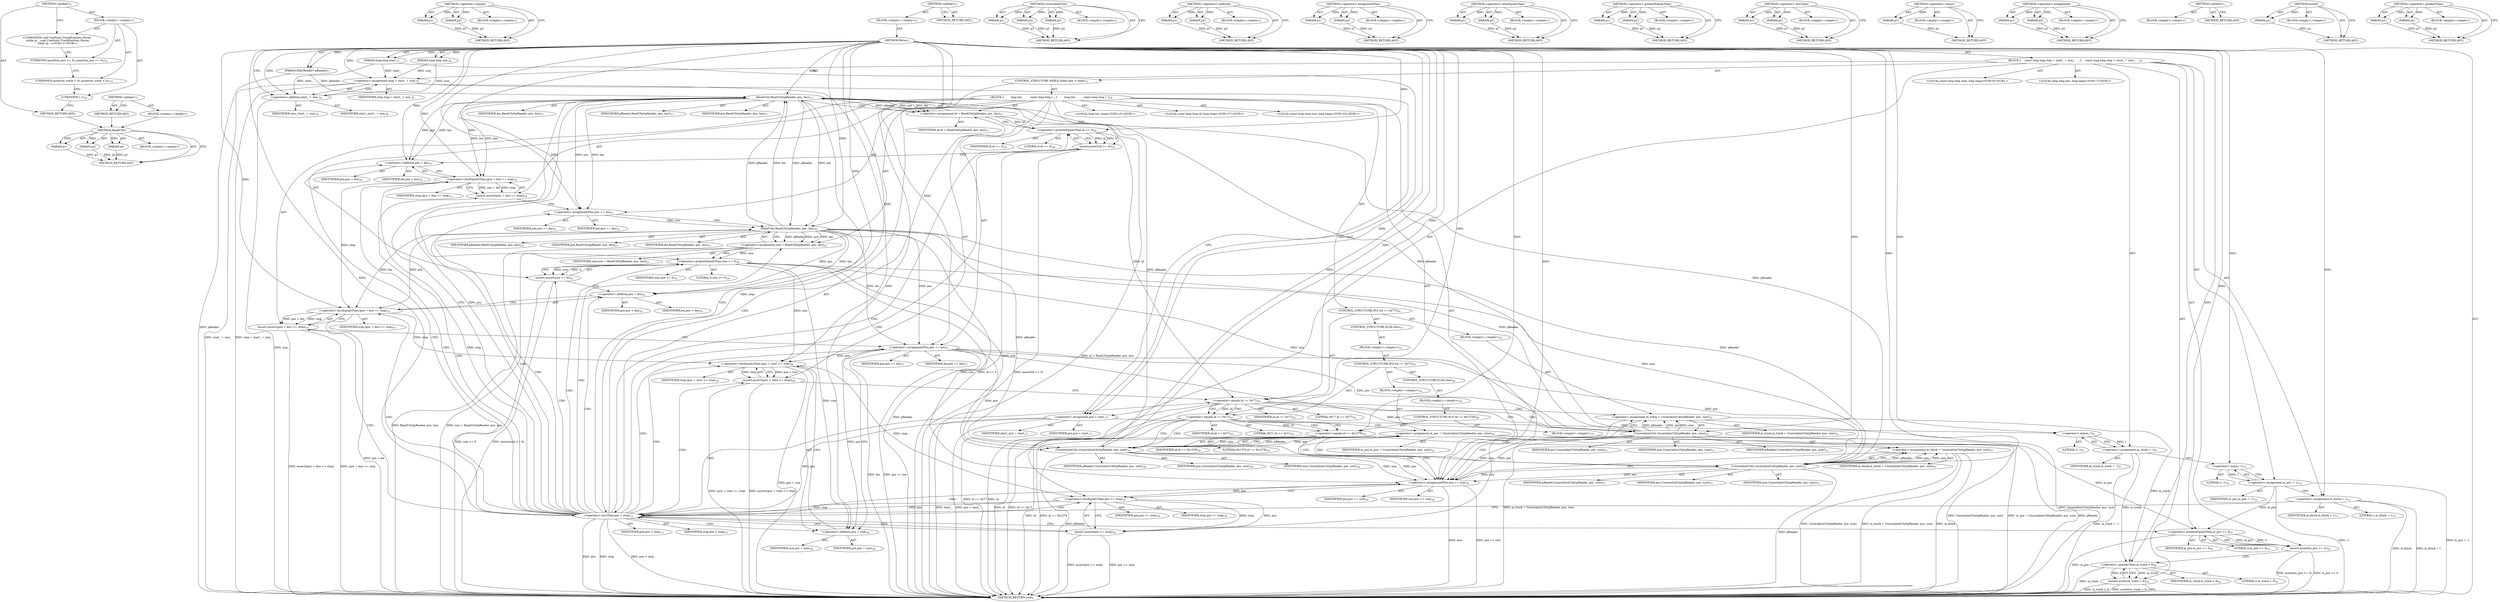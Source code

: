 digraph "&lt;global&gt;" {
vulnerable_180 [label=<(METHOD,ReadUInt)>];
vulnerable_181 [label=<(PARAM,p1)>];
vulnerable_182 [label=<(PARAM,p2)>];
vulnerable_183 [label=<(PARAM,p3)>];
vulnerable_184 [label=<(BLOCK,&lt;empty&gt;,&lt;empty&gt;)>];
vulnerable_185 [label=<(METHOD_RETURN,ANY)>];
vulnerable_205 [label=<(METHOD,&lt;operator&gt;.equals)>];
vulnerable_206 [label=<(PARAM,p1)>];
vulnerable_207 [label=<(PARAM,p2)>];
vulnerable_208 [label=<(BLOCK,&lt;empty&gt;,&lt;empty&gt;)>];
vulnerable_209 [label=<(METHOD_RETURN,ANY)>];
vulnerable_6 [label=<(METHOD,&lt;global&gt;)<SUB>1</SUB>>];
vulnerable_7 [label=<(BLOCK,&lt;empty&gt;,&lt;empty&gt;)<SUB>1</SUB>>];
vulnerable_8 [label=<(METHOD,Parse)<SUB>1</SUB>>];
vulnerable_9 [label=<(PARAM,IMkvReader* pReader)<SUB>2</SUB>>];
vulnerable_10 [label=<(PARAM,long long start_)<SUB>3</SUB>>];
vulnerable_11 [label=<(PARAM,long long size_)<SUB>4</SUB>>];
vulnerable_12 [label=<(BLOCK,{
    const long long stop = start_ + size_;
  ...,{
    const long long stop = start_ + size_;
  ...)<SUB>5</SUB>>];
vulnerable_13 [label="<(LOCAL,const long long stop: long long)<SUB>6</SUB>>"];
vulnerable_14 [label=<(&lt;operator&gt;.assignment,stop = start_ + size_)<SUB>6</SUB>>];
vulnerable_15 [label=<(IDENTIFIER,stop,stop = start_ + size_)<SUB>6</SUB>>];
vulnerable_16 [label=<(&lt;operator&gt;.addition,start_ + size_)<SUB>6</SUB>>];
vulnerable_17 [label=<(IDENTIFIER,start_,start_ + size_)<SUB>6</SUB>>];
vulnerable_18 [label=<(IDENTIFIER,size_,start_ + size_)<SUB>6</SUB>>];
vulnerable_19 [label="<(LOCAL,long long pos: long long)<SUB>7</SUB>>"];
vulnerable_20 [label=<(&lt;operator&gt;.assignment,pos = start_)<SUB>7</SUB>>];
vulnerable_21 [label=<(IDENTIFIER,pos,pos = start_)<SUB>7</SUB>>];
vulnerable_22 [label=<(IDENTIFIER,start_,pos = start_)<SUB>7</SUB>>];
vulnerable_23 [label=<(&lt;operator&gt;.assignment,m_track = -1)<SUB>9</SUB>>];
vulnerable_24 [label=<(IDENTIFIER,m_track,m_track = -1)<SUB>9</SUB>>];
vulnerable_25 [label=<(&lt;operator&gt;.minus,-1)<SUB>9</SUB>>];
vulnerable_26 [label=<(LITERAL,1,-1)<SUB>9</SUB>>];
vulnerable_27 [label=<(&lt;operator&gt;.assignment,m_pos = -1)<SUB>10</SUB>>];
vulnerable_28 [label=<(IDENTIFIER,m_pos,m_pos = -1)<SUB>10</SUB>>];
vulnerable_29 [label=<(&lt;operator&gt;.minus,-1)<SUB>10</SUB>>];
vulnerable_30 [label=<(LITERAL,1,-1)<SUB>10</SUB>>];
vulnerable_31 [label=<(&lt;operator&gt;.assignment,m_block = 1)<SUB>11</SUB>>];
vulnerable_32 [label=<(IDENTIFIER,m_block,m_block = 1)<SUB>11</SUB>>];
vulnerable_33 [label=<(LITERAL,1,m_block = 1)<SUB>11</SUB>>];
vulnerable_34 [label=<(CONTROL_STRUCTURE,WHILE,while (pos &lt; stop))<SUB>13</SUB>>];
vulnerable_35 [label=<(&lt;operator&gt;.lessThan,pos &lt; stop)<SUB>13</SUB>>];
vulnerable_36 [label=<(IDENTIFIER,pos,pos &lt; stop)<SUB>13</SUB>>];
vulnerable_37 [label=<(IDENTIFIER,stop,pos &lt; stop)<SUB>13</SUB>>];
vulnerable_38 [label=<(BLOCK,{
        long len;
 
        const long long i...,{
        long len;
 
        const long long i...)<SUB>14</SUB>>];
vulnerable_39 [label="<(LOCAL,long len: long)<SUB>15</SUB>>"];
vulnerable_40 [label="<(LOCAL,const long long id: long long)<SUB>17</SUB>>"];
vulnerable_41 [label=<(&lt;operator&gt;.assignment,id = ReadUInt(pReader, pos, len))<SUB>17</SUB>>];
vulnerable_42 [label=<(IDENTIFIER,id,id = ReadUInt(pReader, pos, len))<SUB>17</SUB>>];
vulnerable_43 [label=<(ReadUInt,ReadUInt(pReader, pos, len))<SUB>17</SUB>>];
vulnerable_44 [label=<(IDENTIFIER,pReader,ReadUInt(pReader, pos, len))<SUB>17</SUB>>];
vulnerable_45 [label=<(IDENTIFIER,pos,ReadUInt(pReader, pos, len))<SUB>17</SUB>>];
vulnerable_46 [label=<(IDENTIFIER,len,ReadUInt(pReader, pos, len))<SUB>17</SUB>>];
vulnerable_47 [label=<(assert,assert(id &gt;= 0))<SUB>18</SUB>>];
vulnerable_48 [label=<(&lt;operator&gt;.greaterEqualsThan,id &gt;= 0)<SUB>18</SUB>>];
vulnerable_49 [label=<(IDENTIFIER,id,id &gt;= 0)<SUB>18</SUB>>];
vulnerable_50 [label=<(LITERAL,0,id &gt;= 0)<SUB>18</SUB>>];
vulnerable_51 [label=<(assert,assert((pos + len) &lt;= stop))<SUB>19</SUB>>];
vulnerable_52 [label=<(&lt;operator&gt;.lessEqualsThan,(pos + len) &lt;= stop)<SUB>19</SUB>>];
vulnerable_53 [label=<(&lt;operator&gt;.addition,pos + len)<SUB>19</SUB>>];
vulnerable_54 [label=<(IDENTIFIER,pos,pos + len)<SUB>19</SUB>>];
vulnerable_55 [label=<(IDENTIFIER,len,pos + len)<SUB>19</SUB>>];
vulnerable_56 [label=<(IDENTIFIER,stop,(pos + len) &lt;= stop)<SUB>19</SUB>>];
vulnerable_57 [label=<(&lt;operator&gt;.assignmentPlus,pos += len)<SUB>21</SUB>>];
vulnerable_58 [label=<(IDENTIFIER,pos,pos += len)<SUB>21</SUB>>];
vulnerable_59 [label=<(IDENTIFIER,len,pos += len)<SUB>21</SUB>>];
vulnerable_60 [label="<(LOCAL,const long long size: long long)<SUB>23</SUB>>"];
vulnerable_61 [label=<(&lt;operator&gt;.assignment,size = ReadUInt(pReader, pos, len))<SUB>23</SUB>>];
vulnerable_62 [label=<(IDENTIFIER,size,size = ReadUInt(pReader, pos, len))<SUB>23</SUB>>];
vulnerable_63 [label=<(ReadUInt,ReadUInt(pReader, pos, len))<SUB>23</SUB>>];
vulnerable_64 [label=<(IDENTIFIER,pReader,ReadUInt(pReader, pos, len))<SUB>23</SUB>>];
vulnerable_65 [label=<(IDENTIFIER,pos,ReadUInt(pReader, pos, len))<SUB>23</SUB>>];
vulnerable_66 [label=<(IDENTIFIER,len,ReadUInt(pReader, pos, len))<SUB>23</SUB>>];
vulnerable_67 [label=<(assert,assert(size &gt;= 0))<SUB>24</SUB>>];
vulnerable_68 [label=<(&lt;operator&gt;.greaterEqualsThan,size &gt;= 0)<SUB>24</SUB>>];
vulnerable_69 [label=<(IDENTIFIER,size,size &gt;= 0)<SUB>24</SUB>>];
vulnerable_70 [label=<(LITERAL,0,size &gt;= 0)<SUB>24</SUB>>];
vulnerable_71 [label=<(assert,assert((pos + len) &lt;= stop))<SUB>25</SUB>>];
vulnerable_72 [label=<(&lt;operator&gt;.lessEqualsThan,(pos + len) &lt;= stop)<SUB>25</SUB>>];
vulnerable_73 [label=<(&lt;operator&gt;.addition,pos + len)<SUB>25</SUB>>];
vulnerable_74 [label=<(IDENTIFIER,pos,pos + len)<SUB>25</SUB>>];
vulnerable_75 [label=<(IDENTIFIER,len,pos + len)<SUB>25</SUB>>];
vulnerable_76 [label=<(IDENTIFIER,stop,(pos + len) &lt;= stop)<SUB>25</SUB>>];
vulnerable_77 [label=<(&lt;operator&gt;.assignmentPlus,pos += len)<SUB>27</SUB>>];
vulnerable_78 [label=<(IDENTIFIER,pos,pos += len)<SUB>27</SUB>>];
vulnerable_79 [label=<(IDENTIFIER,len,pos += len)<SUB>27</SUB>>];
vulnerable_80 [label=<(assert,assert((pos + size) &lt;= stop))<SUB>28</SUB>>];
vulnerable_81 [label=<(&lt;operator&gt;.lessEqualsThan,(pos + size) &lt;= stop)<SUB>28</SUB>>];
vulnerable_82 [label=<(&lt;operator&gt;.addition,pos + size)<SUB>28</SUB>>];
vulnerable_83 [label=<(IDENTIFIER,pos,pos + size)<SUB>28</SUB>>];
vulnerable_84 [label=<(IDENTIFIER,size,pos + size)<SUB>28</SUB>>];
vulnerable_85 [label=<(IDENTIFIER,stop,(pos + size) &lt;= stop)<SUB>28</SUB>>];
vulnerable_86 [label=<(CONTROL_STRUCTURE,IF,if (id == 0x77))<SUB>30</SUB>>];
vulnerable_87 [label=<(&lt;operator&gt;.equals,id == 0x77)<SUB>30</SUB>>];
vulnerable_88 [label=<(IDENTIFIER,id,id == 0x77)<SUB>30</SUB>>];
vulnerable_89 [label=<(LITERAL,0x77,id == 0x77)<SUB>30</SUB>>];
vulnerable_90 [label=<(BLOCK,&lt;empty&gt;,&lt;empty&gt;)<SUB>31</SUB>>];
vulnerable_91 [label=<(&lt;operator&gt;.assignment,m_track = UnserializeUInt(pReader, pos, size))<SUB>31</SUB>>];
vulnerable_92 [label=<(IDENTIFIER,m_track,m_track = UnserializeUInt(pReader, pos, size))<SUB>31</SUB>>];
vulnerable_93 [label=<(UnserializeUInt,UnserializeUInt(pReader, pos, size))<SUB>31</SUB>>];
vulnerable_94 [label=<(IDENTIFIER,pReader,UnserializeUInt(pReader, pos, size))<SUB>31</SUB>>];
vulnerable_95 [label=<(IDENTIFIER,pos,UnserializeUInt(pReader, pos, size))<SUB>31</SUB>>];
vulnerable_96 [label=<(IDENTIFIER,size,UnserializeUInt(pReader, pos, size))<SUB>31</SUB>>];
vulnerable_97 [label=<(CONTROL_STRUCTURE,ELSE,else)<SUB>33</SUB>>];
vulnerable_98 [label=<(BLOCK,&lt;empty&gt;,&lt;empty&gt;)<SUB>33</SUB>>];
vulnerable_99 [label=<(CONTROL_STRUCTURE,IF,if (id == 0x71))<SUB>33</SUB>>];
vulnerable_100 [label=<(&lt;operator&gt;.equals,id == 0x71)<SUB>33</SUB>>];
vulnerable_101 [label=<(IDENTIFIER,id,id == 0x71)<SUB>33</SUB>>];
vulnerable_102 [label=<(LITERAL,0x71,id == 0x71)<SUB>33</SUB>>];
vulnerable_103 [label=<(BLOCK,&lt;empty&gt;,&lt;empty&gt;)<SUB>34</SUB>>];
vulnerable_104 [label=<(&lt;operator&gt;.assignment,m_pos = UnserializeUInt(pReader, pos, size))<SUB>34</SUB>>];
vulnerable_105 [label=<(IDENTIFIER,m_pos,m_pos = UnserializeUInt(pReader, pos, size))<SUB>34</SUB>>];
vulnerable_106 [label=<(UnserializeUInt,UnserializeUInt(pReader, pos, size))<SUB>34</SUB>>];
vulnerable_107 [label=<(IDENTIFIER,pReader,UnserializeUInt(pReader, pos, size))<SUB>34</SUB>>];
vulnerable_108 [label=<(IDENTIFIER,pos,UnserializeUInt(pReader, pos, size))<SUB>34</SUB>>];
vulnerable_109 [label=<(IDENTIFIER,size,UnserializeUInt(pReader, pos, size))<SUB>34</SUB>>];
vulnerable_110 [label=<(CONTROL_STRUCTURE,ELSE,else)<SUB>36</SUB>>];
vulnerable_111 [label=<(BLOCK,&lt;empty&gt;,&lt;empty&gt;)<SUB>36</SUB>>];
vulnerable_112 [label=<(CONTROL_STRUCTURE,IF,if (id == 0x1378))<SUB>36</SUB>>];
vulnerable_113 [label=<(&lt;operator&gt;.equals,id == 0x1378)<SUB>36</SUB>>];
vulnerable_114 [label=<(IDENTIFIER,id,id == 0x1378)<SUB>36</SUB>>];
vulnerable_115 [label=<(LITERAL,0x1378,id == 0x1378)<SUB>36</SUB>>];
vulnerable_116 [label=<(BLOCK,&lt;empty&gt;,&lt;empty&gt;)<SUB>37</SUB>>];
vulnerable_117 [label=<(&lt;operator&gt;.assignment,m_block = UnserializeUInt(pReader, pos, size))<SUB>37</SUB>>];
vulnerable_118 [label=<(IDENTIFIER,m_block,m_block = UnserializeUInt(pReader, pos, size))<SUB>37</SUB>>];
vulnerable_119 [label=<(UnserializeUInt,UnserializeUInt(pReader, pos, size))<SUB>37</SUB>>];
vulnerable_120 [label=<(IDENTIFIER,pReader,UnserializeUInt(pReader, pos, size))<SUB>37</SUB>>];
vulnerable_121 [label=<(IDENTIFIER,pos,UnserializeUInt(pReader, pos, size))<SUB>37</SUB>>];
vulnerable_122 [label=<(IDENTIFIER,size,UnserializeUInt(pReader, pos, size))<SUB>37</SUB>>];
vulnerable_123 [label=<(&lt;operator&gt;.assignmentPlus,pos += size)<SUB>38</SUB>>];
vulnerable_124 [label=<(IDENTIFIER,pos,pos += size)<SUB>38</SUB>>];
vulnerable_125 [label=<(IDENTIFIER,size,pos += size)<SUB>38</SUB>>];
vulnerable_126 [label=<(assert,assert(pos &lt;= stop))<SUB>39</SUB>>];
vulnerable_127 [label=<(&lt;operator&gt;.lessEqualsThan,pos &lt;= stop)<SUB>39</SUB>>];
vulnerable_128 [label=<(IDENTIFIER,pos,pos &lt;= stop)<SUB>39</SUB>>];
vulnerable_129 [label=<(IDENTIFIER,stop,pos &lt;= stop)<SUB>39</SUB>>];
vulnerable_130 [label=<(assert,assert(m_pos &gt;= 0))<SUB>41</SUB>>];
vulnerable_131 [label=<(&lt;operator&gt;.greaterEqualsThan,m_pos &gt;= 0)<SUB>41</SUB>>];
vulnerable_132 [label=<(IDENTIFIER,m_pos,m_pos &gt;= 0)<SUB>41</SUB>>];
vulnerable_133 [label=<(LITERAL,0,m_pos &gt;= 0)<SUB>41</SUB>>];
vulnerable_134 [label=<(assert,assert(m_track &gt; 0))<SUB>42</SUB>>];
vulnerable_135 [label=<(&lt;operator&gt;.greaterThan,m_track &gt; 0)<SUB>42</SUB>>];
vulnerable_136 [label=<(IDENTIFIER,m_track,m_track &gt; 0)<SUB>42</SUB>>];
vulnerable_137 [label=<(LITERAL,0,m_track &gt; 0)<SUB>42</SUB>>];
vulnerable_138 [label=<(METHOD_RETURN,void)<SUB>1</SUB>>];
vulnerable_140 [label=<(METHOD_RETURN,ANY)<SUB>1</SUB>>];
vulnerable_210 [label=<(METHOD,UnserializeUInt)>];
vulnerable_211 [label=<(PARAM,p1)>];
vulnerable_212 [label=<(PARAM,p2)>];
vulnerable_213 [label=<(PARAM,p3)>];
vulnerable_214 [label=<(BLOCK,&lt;empty&gt;,&lt;empty&gt;)>];
vulnerable_215 [label=<(METHOD_RETURN,ANY)>];
vulnerable_166 [label=<(METHOD,&lt;operator&gt;.addition)>];
vulnerable_167 [label=<(PARAM,p1)>];
vulnerable_168 [label=<(PARAM,p2)>];
vulnerable_169 [label=<(BLOCK,&lt;empty&gt;,&lt;empty&gt;)>];
vulnerable_170 [label=<(METHOD_RETURN,ANY)>];
vulnerable_200 [label=<(METHOD,&lt;operator&gt;.assignmentPlus)>];
vulnerable_201 [label=<(PARAM,p1)>];
vulnerable_202 [label=<(PARAM,p2)>];
vulnerable_203 [label=<(BLOCK,&lt;empty&gt;,&lt;empty&gt;)>];
vulnerable_204 [label=<(METHOD_RETURN,ANY)>];
vulnerable_195 [label=<(METHOD,&lt;operator&gt;.lessEqualsThan)>];
vulnerable_196 [label=<(PARAM,p1)>];
vulnerable_197 [label=<(PARAM,p2)>];
vulnerable_198 [label=<(BLOCK,&lt;empty&gt;,&lt;empty&gt;)>];
vulnerable_199 [label=<(METHOD_RETURN,ANY)>];
vulnerable_190 [label=<(METHOD,&lt;operator&gt;.greaterEqualsThan)>];
vulnerable_191 [label=<(PARAM,p1)>];
vulnerable_192 [label=<(PARAM,p2)>];
vulnerable_193 [label=<(BLOCK,&lt;empty&gt;,&lt;empty&gt;)>];
vulnerable_194 [label=<(METHOD_RETURN,ANY)>];
vulnerable_175 [label=<(METHOD,&lt;operator&gt;.lessThan)>];
vulnerable_176 [label=<(PARAM,p1)>];
vulnerable_177 [label=<(PARAM,p2)>];
vulnerable_178 [label=<(BLOCK,&lt;empty&gt;,&lt;empty&gt;)>];
vulnerable_179 [label=<(METHOD_RETURN,ANY)>];
vulnerable_171 [label=<(METHOD,&lt;operator&gt;.minus)>];
vulnerable_172 [label=<(PARAM,p1)>];
vulnerable_173 [label=<(BLOCK,&lt;empty&gt;,&lt;empty&gt;)>];
vulnerable_174 [label=<(METHOD_RETURN,ANY)>];
vulnerable_161 [label=<(METHOD,&lt;operator&gt;.assignment)>];
vulnerable_162 [label=<(PARAM,p1)>];
vulnerable_163 [label=<(PARAM,p2)>];
vulnerable_164 [label=<(BLOCK,&lt;empty&gt;,&lt;empty&gt;)>];
vulnerable_165 [label=<(METHOD_RETURN,ANY)>];
vulnerable_155 [label=<(METHOD,&lt;global&gt;)<SUB>1</SUB>>];
vulnerable_156 [label=<(BLOCK,&lt;empty&gt;,&lt;empty&gt;)>];
vulnerable_157 [label=<(METHOD_RETURN,ANY)>];
vulnerable_186 [label=<(METHOD,assert)>];
vulnerable_187 [label=<(PARAM,p1)>];
vulnerable_188 [label=<(BLOCK,&lt;empty&gt;,&lt;empty&gt;)>];
vulnerable_189 [label=<(METHOD_RETURN,ANY)>];
vulnerable_216 [label=<(METHOD,&lt;operator&gt;.greaterThan)>];
vulnerable_217 [label=<(PARAM,p1)>];
vulnerable_218 [label=<(PARAM,p2)>];
vulnerable_219 [label=<(BLOCK,&lt;empty&gt;,&lt;empty&gt;)>];
vulnerable_220 [label=<(METHOD_RETURN,ANY)>];
fixed_6 [label=<(METHOD,&lt;global&gt;)<SUB>1</SUB>>];
fixed_7 [label=<(BLOCK,&lt;empty&gt;,&lt;empty&gt;)<SUB>1</SUB>>];
fixed_8 [label="<(UNKNOWN,void CuePoint::TrackPosition::Parse(
  while (p...,void CuePoint::TrackPosition::Parse(
  while (p...)<SUB>1</SUB>>"];
fixed_9 [label=<(UNKNOWN,assert(m_pos &gt;= 0);,assert(m_pos &gt;= 0);)<SUB>31</SUB>>];
fixed_10 [label=<(UNKNOWN,assert(m_track &gt; 0);,assert(m_track &gt; 0);)<SUB>32</SUB>>];
fixed_11 [label=<(UNKNOWN,},})<SUB>34</SUB>>];
fixed_12 [label=<(METHOD_RETURN,ANY)<SUB>1</SUB>>];
fixed_17 [label=<(METHOD,&lt;global&gt;)<SUB>1</SUB>>];
fixed_18 [label=<(BLOCK,&lt;empty&gt;,&lt;empty&gt;)>];
fixed_19 [label=<(METHOD_RETURN,ANY)>];
vulnerable_180 -> vulnerable_181  [key=0, label="AST: "];
vulnerable_180 -> vulnerable_181  [key=1, label="DDG: "];
vulnerable_180 -> vulnerable_184  [key=0, label="AST: "];
vulnerable_180 -> vulnerable_182  [key=0, label="AST: "];
vulnerable_180 -> vulnerable_182  [key=1, label="DDG: "];
vulnerable_180 -> vulnerable_185  [key=0, label="AST: "];
vulnerable_180 -> vulnerable_185  [key=1, label="CFG: "];
vulnerable_180 -> vulnerable_183  [key=0, label="AST: "];
vulnerable_180 -> vulnerable_183  [key=1, label="DDG: "];
vulnerable_181 -> vulnerable_185  [key=0, label="DDG: p1"];
vulnerable_182 -> vulnerable_185  [key=0, label="DDG: p2"];
vulnerable_183 -> vulnerable_185  [key=0, label="DDG: p3"];
vulnerable_205 -> vulnerable_206  [key=0, label="AST: "];
vulnerable_205 -> vulnerable_206  [key=1, label="DDG: "];
vulnerable_205 -> vulnerable_208  [key=0, label="AST: "];
vulnerable_205 -> vulnerable_207  [key=0, label="AST: "];
vulnerable_205 -> vulnerable_207  [key=1, label="DDG: "];
vulnerable_205 -> vulnerable_209  [key=0, label="AST: "];
vulnerable_205 -> vulnerable_209  [key=1, label="CFG: "];
vulnerable_206 -> vulnerable_209  [key=0, label="DDG: p1"];
vulnerable_207 -> vulnerable_209  [key=0, label="DDG: p2"];
vulnerable_6 -> vulnerable_7  [key=0, label="AST: "];
vulnerable_6 -> vulnerable_140  [key=0, label="AST: "];
vulnerable_6 -> vulnerable_140  [key=1, label="CFG: "];
vulnerable_7 -> vulnerable_8  [key=0, label="AST: "];
vulnerable_8 -> vulnerable_9  [key=0, label="AST: "];
vulnerable_8 -> vulnerable_9  [key=1, label="DDG: "];
vulnerable_8 -> vulnerable_10  [key=0, label="AST: "];
vulnerable_8 -> vulnerable_10  [key=1, label="DDG: "];
vulnerable_8 -> vulnerable_11  [key=0, label="AST: "];
vulnerable_8 -> vulnerable_11  [key=1, label="DDG: "];
vulnerable_8 -> vulnerable_12  [key=0, label="AST: "];
vulnerable_8 -> vulnerable_138  [key=0, label="AST: "];
vulnerable_8 -> vulnerable_16  [key=0, label="CFG: "];
vulnerable_8 -> vulnerable_16  [key=1, label="DDG: "];
vulnerable_8 -> vulnerable_14  [key=0, label="DDG: "];
vulnerable_8 -> vulnerable_20  [key=0, label="DDG: "];
vulnerable_8 -> vulnerable_31  [key=0, label="DDG: "];
vulnerable_8 -> vulnerable_25  [key=0, label="DDG: "];
vulnerable_8 -> vulnerable_29  [key=0, label="DDG: "];
vulnerable_8 -> vulnerable_35  [key=0, label="DDG: "];
vulnerable_8 -> vulnerable_57  [key=0, label="DDG: "];
vulnerable_8 -> vulnerable_77  [key=0, label="DDG: "];
vulnerable_8 -> vulnerable_123  [key=0, label="DDG: "];
vulnerable_8 -> vulnerable_131  [key=0, label="DDG: "];
vulnerable_8 -> vulnerable_135  [key=0, label="DDG: "];
vulnerable_8 -> vulnerable_43  [key=0, label="DDG: "];
vulnerable_8 -> vulnerable_48  [key=0, label="DDG: "];
vulnerable_8 -> vulnerable_52  [key=0, label="DDG: "];
vulnerable_8 -> vulnerable_63  [key=0, label="DDG: "];
vulnerable_8 -> vulnerable_68  [key=0, label="DDG: "];
vulnerable_8 -> vulnerable_72  [key=0, label="DDG: "];
vulnerable_8 -> vulnerable_81  [key=0, label="DDG: "];
vulnerable_8 -> vulnerable_87  [key=0, label="DDG: "];
vulnerable_8 -> vulnerable_127  [key=0, label="DDG: "];
vulnerable_8 -> vulnerable_53  [key=0, label="DDG: "];
vulnerable_8 -> vulnerable_73  [key=0, label="DDG: "];
vulnerable_8 -> vulnerable_82  [key=0, label="DDG: "];
vulnerable_8 -> vulnerable_93  [key=0, label="DDG: "];
vulnerable_8 -> vulnerable_100  [key=0, label="DDG: "];
vulnerable_8 -> vulnerable_106  [key=0, label="DDG: "];
vulnerable_8 -> vulnerable_113  [key=0, label="DDG: "];
vulnerable_8 -> vulnerable_119  [key=0, label="DDG: "];
vulnerable_9 -> vulnerable_138  [key=0, label="DDG: pReader"];
vulnerable_9 -> vulnerable_43  [key=0, label="DDG: pReader"];
vulnerable_10 -> vulnerable_14  [key=0, label="DDG: start_"];
vulnerable_10 -> vulnerable_20  [key=0, label="DDG: start_"];
vulnerable_10 -> vulnerable_16  [key=0, label="DDG: start_"];
vulnerable_11 -> vulnerable_14  [key=0, label="DDG: size_"];
vulnerable_11 -> vulnerable_16  [key=0, label="DDG: size_"];
vulnerable_12 -> vulnerable_13  [key=0, label="AST: "];
vulnerable_12 -> vulnerable_14  [key=0, label="AST: "];
vulnerable_12 -> vulnerable_19  [key=0, label="AST: "];
vulnerable_12 -> vulnerable_20  [key=0, label="AST: "];
vulnerable_12 -> vulnerable_23  [key=0, label="AST: "];
vulnerable_12 -> vulnerable_27  [key=0, label="AST: "];
vulnerable_12 -> vulnerable_31  [key=0, label="AST: "];
vulnerable_12 -> vulnerable_34  [key=0, label="AST: "];
vulnerable_12 -> vulnerable_130  [key=0, label="AST: "];
vulnerable_12 -> vulnerable_134  [key=0, label="AST: "];
vulnerable_14 -> vulnerable_15  [key=0, label="AST: "];
vulnerable_14 -> vulnerable_16  [key=0, label="AST: "];
vulnerable_14 -> vulnerable_20  [key=0, label="CFG: "];
vulnerable_14 -> vulnerable_138  [key=0, label="DDG: start_ + size_"];
vulnerable_14 -> vulnerable_138  [key=1, label="DDG: stop = start_ + size_"];
vulnerable_14 -> vulnerable_35  [key=0, label="DDG: stop"];
vulnerable_16 -> vulnerable_17  [key=0, label="AST: "];
vulnerable_16 -> vulnerable_18  [key=0, label="AST: "];
vulnerable_16 -> vulnerable_14  [key=0, label="CFG: "];
vulnerable_16 -> vulnerable_138  [key=0, label="DDG: size_"];
vulnerable_20 -> vulnerable_21  [key=0, label="AST: "];
vulnerable_20 -> vulnerable_22  [key=0, label="AST: "];
vulnerable_20 -> vulnerable_25  [key=0, label="CFG: "];
vulnerable_20 -> vulnerable_138  [key=0, label="DDG: start_"];
vulnerable_20 -> vulnerable_138  [key=1, label="DDG: pos = start_"];
vulnerable_20 -> vulnerable_35  [key=0, label="DDG: pos"];
vulnerable_23 -> vulnerable_24  [key=0, label="AST: "];
vulnerable_23 -> vulnerable_25  [key=0, label="AST: "];
vulnerable_23 -> vulnerable_29  [key=0, label="CFG: "];
vulnerable_23 -> vulnerable_138  [key=0, label="DDG: m_track = -1"];
vulnerable_23 -> vulnerable_135  [key=0, label="DDG: m_track"];
vulnerable_25 -> vulnerable_26  [key=0, label="AST: "];
vulnerable_25 -> vulnerable_23  [key=0, label="CFG: "];
vulnerable_25 -> vulnerable_23  [key=1, label="DDG: 1"];
vulnerable_27 -> vulnerable_28  [key=0, label="AST: "];
vulnerable_27 -> vulnerable_29  [key=0, label="AST: "];
vulnerable_27 -> vulnerable_31  [key=0, label="CFG: "];
vulnerable_27 -> vulnerable_138  [key=0, label="DDG: -1"];
vulnerable_27 -> vulnerable_138  [key=1, label="DDG: m_pos = -1"];
vulnerable_27 -> vulnerable_131  [key=0, label="DDG: m_pos"];
vulnerable_29 -> vulnerable_30  [key=0, label="AST: "];
vulnerable_29 -> vulnerable_27  [key=0, label="CFG: "];
vulnerable_29 -> vulnerable_27  [key=1, label="DDG: 1"];
vulnerable_31 -> vulnerable_32  [key=0, label="AST: "];
vulnerable_31 -> vulnerable_33  [key=0, label="AST: "];
vulnerable_31 -> vulnerable_35  [key=0, label="CFG: "];
vulnerable_31 -> vulnerable_138  [key=0, label="DDG: m_block"];
vulnerable_31 -> vulnerable_138  [key=1, label="DDG: m_block = 1"];
vulnerable_34 -> vulnerable_35  [key=0, label="AST: "];
vulnerable_34 -> vulnerable_38  [key=0, label="AST: "];
vulnerable_35 -> vulnerable_36  [key=0, label="AST: "];
vulnerable_35 -> vulnerable_37  [key=0, label="AST: "];
vulnerable_35 -> vulnerable_43  [key=0, label="CFG: "];
vulnerable_35 -> vulnerable_43  [key=1, label="DDG: pos"];
vulnerable_35 -> vulnerable_43  [key=2, label="CDG: "];
vulnerable_35 -> vulnerable_131  [key=0, label="CFG: "];
vulnerable_35 -> vulnerable_138  [key=0, label="DDG: pos"];
vulnerable_35 -> vulnerable_138  [key=1, label="DDG: stop"];
vulnerable_35 -> vulnerable_138  [key=2, label="DDG: pos &lt; stop"];
vulnerable_35 -> vulnerable_52  [key=0, label="DDG: stop"];
vulnerable_35 -> vulnerable_52  [key=1, label="CDG: "];
vulnerable_35 -> vulnerable_47  [key=0, label="CDG: "];
vulnerable_35 -> vulnerable_48  [key=0, label="CDG: "];
vulnerable_35 -> vulnerable_68  [key=0, label="CDG: "];
vulnerable_35 -> vulnerable_73  [key=0, label="CDG: "];
vulnerable_35 -> vulnerable_77  [key=0, label="CDG: "];
vulnerable_35 -> vulnerable_51  [key=0, label="CDG: "];
vulnerable_35 -> vulnerable_57  [key=0, label="CDG: "];
vulnerable_35 -> vulnerable_81  [key=0, label="CDG: "];
vulnerable_35 -> vulnerable_72  [key=0, label="CDG: "];
vulnerable_35 -> vulnerable_67  [key=0, label="CDG: "];
vulnerable_35 -> vulnerable_123  [key=0, label="CDG: "];
vulnerable_35 -> vulnerable_87  [key=0, label="CDG: "];
vulnerable_35 -> vulnerable_35  [key=0, label="CDG: "];
vulnerable_35 -> vulnerable_82  [key=0, label="CDG: "];
vulnerable_35 -> vulnerable_126  [key=0, label="CDG: "];
vulnerable_35 -> vulnerable_80  [key=0, label="CDG: "];
vulnerable_35 -> vulnerable_61  [key=0, label="CDG: "];
vulnerable_35 -> vulnerable_71  [key=0, label="CDG: "];
vulnerable_35 -> vulnerable_53  [key=0, label="CDG: "];
vulnerable_35 -> vulnerable_41  [key=0, label="CDG: "];
vulnerable_35 -> vulnerable_63  [key=0, label="CDG: "];
vulnerable_35 -> vulnerable_127  [key=0, label="CDG: "];
vulnerable_38 -> vulnerable_39  [key=0, label="AST: "];
vulnerable_38 -> vulnerable_40  [key=0, label="AST: "];
vulnerable_38 -> vulnerable_41  [key=0, label="AST: "];
vulnerable_38 -> vulnerable_47  [key=0, label="AST: "];
vulnerable_38 -> vulnerable_51  [key=0, label="AST: "];
vulnerable_38 -> vulnerable_57  [key=0, label="AST: "];
vulnerable_38 -> vulnerable_60  [key=0, label="AST: "];
vulnerable_38 -> vulnerable_61  [key=0, label="AST: "];
vulnerable_38 -> vulnerable_67  [key=0, label="AST: "];
vulnerable_38 -> vulnerable_71  [key=0, label="AST: "];
vulnerable_38 -> vulnerable_77  [key=0, label="AST: "];
vulnerable_38 -> vulnerable_80  [key=0, label="AST: "];
vulnerable_38 -> vulnerable_86  [key=0, label="AST: "];
vulnerable_38 -> vulnerable_123  [key=0, label="AST: "];
vulnerable_38 -> vulnerable_126  [key=0, label="AST: "];
vulnerable_41 -> vulnerable_42  [key=0, label="AST: "];
vulnerable_41 -> vulnerable_43  [key=0, label="AST: "];
vulnerable_41 -> vulnerable_48  [key=0, label="CFG: "];
vulnerable_41 -> vulnerable_48  [key=1, label="DDG: id"];
vulnerable_41 -> vulnerable_138  [key=0, label="DDG: id = ReadUInt(pReader, pos, len)"];
vulnerable_43 -> vulnerable_44  [key=0, label="AST: "];
vulnerable_43 -> vulnerable_45  [key=0, label="AST: "];
vulnerable_43 -> vulnerable_46  [key=0, label="AST: "];
vulnerable_43 -> vulnerable_41  [key=0, label="CFG: "];
vulnerable_43 -> vulnerable_41  [key=1, label="DDG: pReader"];
vulnerable_43 -> vulnerable_41  [key=2, label="DDG: pos"];
vulnerable_43 -> vulnerable_41  [key=3, label="DDG: len"];
vulnerable_43 -> vulnerable_57  [key=0, label="DDG: len"];
vulnerable_43 -> vulnerable_57  [key=1, label="DDG: pos"];
vulnerable_43 -> vulnerable_52  [key=0, label="DDG: pos"];
vulnerable_43 -> vulnerable_52  [key=1, label="DDG: len"];
vulnerable_43 -> vulnerable_63  [key=0, label="DDG: pReader"];
vulnerable_43 -> vulnerable_63  [key=1, label="DDG: len"];
vulnerable_43 -> vulnerable_53  [key=0, label="DDG: pos"];
vulnerable_43 -> vulnerable_53  [key=1, label="DDG: len"];
vulnerable_47 -> vulnerable_48  [key=0, label="AST: "];
vulnerable_47 -> vulnerable_53  [key=0, label="CFG: "];
vulnerable_47 -> vulnerable_138  [key=0, label="DDG: id &gt;= 0"];
vulnerable_47 -> vulnerable_138  [key=1, label="DDG: assert(id &gt;= 0)"];
vulnerable_48 -> vulnerable_49  [key=0, label="AST: "];
vulnerable_48 -> vulnerable_50  [key=0, label="AST: "];
vulnerable_48 -> vulnerable_47  [key=0, label="CFG: "];
vulnerable_48 -> vulnerable_47  [key=1, label="DDG: id"];
vulnerable_48 -> vulnerable_47  [key=2, label="DDG: 0"];
vulnerable_48 -> vulnerable_87  [key=0, label="DDG: id"];
vulnerable_51 -> vulnerable_52  [key=0, label="AST: "];
vulnerable_51 -> vulnerable_57  [key=0, label="CFG: "];
vulnerable_52 -> vulnerable_53  [key=0, label="AST: "];
vulnerable_52 -> vulnerable_56  [key=0, label="AST: "];
vulnerable_52 -> vulnerable_51  [key=0, label="CFG: "];
vulnerable_52 -> vulnerable_51  [key=1, label="DDG: pos + len"];
vulnerable_52 -> vulnerable_51  [key=2, label="DDG: stop"];
vulnerable_52 -> vulnerable_72  [key=0, label="DDG: stop"];
vulnerable_53 -> vulnerable_54  [key=0, label="AST: "];
vulnerable_53 -> vulnerable_55  [key=0, label="AST: "];
vulnerable_53 -> vulnerable_52  [key=0, label="CFG: "];
vulnerable_57 -> vulnerable_58  [key=0, label="AST: "];
vulnerable_57 -> vulnerable_59  [key=0, label="AST: "];
vulnerable_57 -> vulnerable_63  [key=0, label="CFG: "];
vulnerable_57 -> vulnerable_63  [key=1, label="DDG: pos"];
vulnerable_61 -> vulnerable_62  [key=0, label="AST: "];
vulnerable_61 -> vulnerable_63  [key=0, label="AST: "];
vulnerable_61 -> vulnerable_68  [key=0, label="CFG: "];
vulnerable_61 -> vulnerable_68  [key=1, label="DDG: size"];
vulnerable_61 -> vulnerable_138  [key=0, label="DDG: ReadUInt(pReader, pos, len)"];
vulnerable_61 -> vulnerable_138  [key=1, label="DDG: size = ReadUInt(pReader, pos, len)"];
vulnerable_63 -> vulnerable_64  [key=0, label="AST: "];
vulnerable_63 -> vulnerable_65  [key=0, label="AST: "];
vulnerable_63 -> vulnerable_66  [key=0, label="AST: "];
vulnerable_63 -> vulnerable_61  [key=0, label="CFG: "];
vulnerable_63 -> vulnerable_61  [key=1, label="DDG: pReader"];
vulnerable_63 -> vulnerable_61  [key=2, label="DDG: pos"];
vulnerable_63 -> vulnerable_61  [key=3, label="DDG: len"];
vulnerable_63 -> vulnerable_138  [key=0, label="DDG: pReader"];
vulnerable_63 -> vulnerable_77  [key=0, label="DDG: len"];
vulnerable_63 -> vulnerable_77  [key=1, label="DDG: pos"];
vulnerable_63 -> vulnerable_43  [key=0, label="DDG: pReader"];
vulnerable_63 -> vulnerable_43  [key=1, label="DDG: len"];
vulnerable_63 -> vulnerable_72  [key=0, label="DDG: pos"];
vulnerable_63 -> vulnerable_72  [key=1, label="DDG: len"];
vulnerable_63 -> vulnerable_73  [key=0, label="DDG: pos"];
vulnerable_63 -> vulnerable_73  [key=1, label="DDG: len"];
vulnerable_63 -> vulnerable_93  [key=0, label="DDG: pReader"];
vulnerable_63 -> vulnerable_106  [key=0, label="DDG: pReader"];
vulnerable_63 -> vulnerable_119  [key=0, label="DDG: pReader"];
vulnerable_67 -> vulnerable_68  [key=0, label="AST: "];
vulnerable_67 -> vulnerable_73  [key=0, label="CFG: "];
vulnerable_67 -> vulnerable_138  [key=0, label="DDG: size &gt;= 0"];
vulnerable_67 -> vulnerable_138  [key=1, label="DDG: assert(size &gt;= 0)"];
vulnerable_68 -> vulnerable_69  [key=0, label="AST: "];
vulnerable_68 -> vulnerable_70  [key=0, label="AST: "];
vulnerable_68 -> vulnerable_67  [key=0, label="CFG: "];
vulnerable_68 -> vulnerable_67  [key=1, label="DDG: size"];
vulnerable_68 -> vulnerable_67  [key=2, label="DDG: 0"];
vulnerable_68 -> vulnerable_123  [key=0, label="DDG: size"];
vulnerable_68 -> vulnerable_81  [key=0, label="DDG: size"];
vulnerable_68 -> vulnerable_82  [key=0, label="DDG: size"];
vulnerable_68 -> vulnerable_93  [key=0, label="DDG: size"];
vulnerable_68 -> vulnerable_106  [key=0, label="DDG: size"];
vulnerable_68 -> vulnerable_119  [key=0, label="DDG: size"];
vulnerable_71 -> vulnerable_72  [key=0, label="AST: "];
vulnerable_71 -> vulnerable_77  [key=0, label="CFG: "];
vulnerable_71 -> vulnerable_138  [key=0, label="DDG: (pos + len) &lt;= stop"];
vulnerable_71 -> vulnerable_138  [key=1, label="DDG: assert((pos + len) &lt;= stop)"];
vulnerable_72 -> vulnerable_73  [key=0, label="AST: "];
vulnerable_72 -> vulnerable_76  [key=0, label="AST: "];
vulnerable_72 -> vulnerable_71  [key=0, label="CFG: "];
vulnerable_72 -> vulnerable_71  [key=1, label="DDG: pos + len"];
vulnerable_72 -> vulnerable_71  [key=2, label="DDG: stop"];
vulnerable_72 -> vulnerable_138  [key=0, label="DDG: pos + len"];
vulnerable_72 -> vulnerable_81  [key=0, label="DDG: stop"];
vulnerable_73 -> vulnerable_74  [key=0, label="AST: "];
vulnerable_73 -> vulnerable_75  [key=0, label="AST: "];
vulnerable_73 -> vulnerable_72  [key=0, label="CFG: "];
vulnerable_77 -> vulnerable_78  [key=0, label="AST: "];
vulnerable_77 -> vulnerable_79  [key=0, label="AST: "];
vulnerable_77 -> vulnerable_82  [key=0, label="CFG: "];
vulnerable_77 -> vulnerable_82  [key=1, label="DDG: pos"];
vulnerable_77 -> vulnerable_138  [key=0, label="DDG: len"];
vulnerable_77 -> vulnerable_138  [key=1, label="DDG: pos += len"];
vulnerable_77 -> vulnerable_123  [key=0, label="DDG: pos"];
vulnerable_77 -> vulnerable_81  [key=0, label="DDG: pos"];
vulnerable_77 -> vulnerable_93  [key=0, label="DDG: pos"];
vulnerable_77 -> vulnerable_106  [key=0, label="DDG: pos"];
vulnerable_77 -> vulnerable_119  [key=0, label="DDG: pos"];
vulnerable_80 -> vulnerable_81  [key=0, label="AST: "];
vulnerable_80 -> vulnerable_87  [key=0, label="CFG: "];
vulnerable_80 -> vulnerable_138  [key=0, label="DDG: (pos + size) &lt;= stop"];
vulnerable_80 -> vulnerable_138  [key=1, label="DDG: assert((pos + size) &lt;= stop)"];
vulnerable_81 -> vulnerable_82  [key=0, label="AST: "];
vulnerable_81 -> vulnerable_85  [key=0, label="AST: "];
vulnerable_81 -> vulnerable_80  [key=0, label="CFG: "];
vulnerable_81 -> vulnerable_80  [key=1, label="DDG: pos + size"];
vulnerable_81 -> vulnerable_80  [key=2, label="DDG: stop"];
vulnerable_81 -> vulnerable_138  [key=0, label="DDG: pos + size"];
vulnerable_81 -> vulnerable_127  [key=0, label="DDG: stop"];
vulnerable_82 -> vulnerable_83  [key=0, label="AST: "];
vulnerable_82 -> vulnerable_84  [key=0, label="AST: "];
vulnerable_82 -> vulnerable_81  [key=0, label="CFG: "];
vulnerable_86 -> vulnerable_87  [key=0, label="AST: "];
vulnerable_86 -> vulnerable_90  [key=0, label="AST: "];
vulnerable_86 -> vulnerable_97  [key=0, label="AST: "];
vulnerable_87 -> vulnerable_88  [key=0, label="AST: "];
vulnerable_87 -> vulnerable_89  [key=0, label="AST: "];
vulnerable_87 -> vulnerable_93  [key=0, label="CFG: "];
vulnerable_87 -> vulnerable_93  [key=1, label="CDG: "];
vulnerable_87 -> vulnerable_100  [key=0, label="CFG: "];
vulnerable_87 -> vulnerable_100  [key=1, label="DDG: id"];
vulnerable_87 -> vulnerable_100  [key=2, label="CDG: "];
vulnerable_87 -> vulnerable_138  [key=0, label="DDG: id"];
vulnerable_87 -> vulnerable_138  [key=1, label="DDG: id == 0x77"];
vulnerable_87 -> vulnerable_91  [key=0, label="CDG: "];
vulnerable_90 -> vulnerable_91  [key=0, label="AST: "];
vulnerable_91 -> vulnerable_92  [key=0, label="AST: "];
vulnerable_91 -> vulnerable_93  [key=0, label="AST: "];
vulnerable_91 -> vulnerable_123  [key=0, label="CFG: "];
vulnerable_91 -> vulnerable_138  [key=0, label="DDG: UnserializeUInt(pReader, pos, size)"];
vulnerable_91 -> vulnerable_138  [key=1, label="DDG: m_track = UnserializeUInt(pReader, pos, size)"];
vulnerable_91 -> vulnerable_135  [key=0, label="DDG: m_track"];
vulnerable_93 -> vulnerable_94  [key=0, label="AST: "];
vulnerable_93 -> vulnerable_95  [key=0, label="AST: "];
vulnerable_93 -> vulnerable_96  [key=0, label="AST: "];
vulnerable_93 -> vulnerable_91  [key=0, label="CFG: "];
vulnerable_93 -> vulnerable_91  [key=1, label="DDG: pReader"];
vulnerable_93 -> vulnerable_91  [key=2, label="DDG: pos"];
vulnerable_93 -> vulnerable_91  [key=3, label="DDG: size"];
vulnerable_93 -> vulnerable_138  [key=0, label="DDG: pReader"];
vulnerable_93 -> vulnerable_123  [key=0, label="DDG: size"];
vulnerable_93 -> vulnerable_123  [key=1, label="DDG: pos"];
vulnerable_93 -> vulnerable_43  [key=0, label="DDG: pReader"];
vulnerable_97 -> vulnerable_98  [key=0, label="AST: "];
vulnerable_98 -> vulnerable_99  [key=0, label="AST: "];
vulnerable_99 -> vulnerable_100  [key=0, label="AST: "];
vulnerable_99 -> vulnerable_103  [key=0, label="AST: "];
vulnerable_99 -> vulnerable_110  [key=0, label="AST: "];
vulnerable_100 -> vulnerable_101  [key=0, label="AST: "];
vulnerable_100 -> vulnerable_102  [key=0, label="AST: "];
vulnerable_100 -> vulnerable_106  [key=0, label="CFG: "];
vulnerable_100 -> vulnerable_106  [key=1, label="CDG: "];
vulnerable_100 -> vulnerable_113  [key=0, label="CFG: "];
vulnerable_100 -> vulnerable_113  [key=1, label="DDG: id"];
vulnerable_100 -> vulnerable_113  [key=2, label="CDG: "];
vulnerable_100 -> vulnerable_138  [key=0, label="DDG: id"];
vulnerable_100 -> vulnerable_138  [key=1, label="DDG: id == 0x71"];
vulnerable_100 -> vulnerable_104  [key=0, label="CDG: "];
vulnerable_103 -> vulnerable_104  [key=0, label="AST: "];
vulnerable_104 -> vulnerable_105  [key=0, label="AST: "];
vulnerable_104 -> vulnerable_106  [key=0, label="AST: "];
vulnerable_104 -> vulnerable_123  [key=0, label="CFG: "];
vulnerable_104 -> vulnerable_138  [key=0, label="DDG: UnserializeUInt(pReader, pos, size)"];
vulnerable_104 -> vulnerable_138  [key=1, label="DDG: m_pos = UnserializeUInt(pReader, pos, size)"];
vulnerable_104 -> vulnerable_131  [key=0, label="DDG: m_pos"];
vulnerable_106 -> vulnerable_107  [key=0, label="AST: "];
vulnerable_106 -> vulnerable_108  [key=0, label="AST: "];
vulnerable_106 -> vulnerable_109  [key=0, label="AST: "];
vulnerable_106 -> vulnerable_104  [key=0, label="CFG: "];
vulnerable_106 -> vulnerable_104  [key=1, label="DDG: pReader"];
vulnerable_106 -> vulnerable_104  [key=2, label="DDG: pos"];
vulnerable_106 -> vulnerable_104  [key=3, label="DDG: size"];
vulnerable_106 -> vulnerable_138  [key=0, label="DDG: pReader"];
vulnerable_106 -> vulnerable_123  [key=0, label="DDG: size"];
vulnerable_106 -> vulnerable_123  [key=1, label="DDG: pos"];
vulnerable_106 -> vulnerable_43  [key=0, label="DDG: pReader"];
vulnerable_110 -> vulnerable_111  [key=0, label="AST: "];
vulnerable_111 -> vulnerable_112  [key=0, label="AST: "];
vulnerable_112 -> vulnerable_113  [key=0, label="AST: "];
vulnerable_112 -> vulnerable_116  [key=0, label="AST: "];
vulnerable_113 -> vulnerable_114  [key=0, label="AST: "];
vulnerable_113 -> vulnerable_115  [key=0, label="AST: "];
vulnerable_113 -> vulnerable_119  [key=0, label="CFG: "];
vulnerable_113 -> vulnerable_119  [key=1, label="CDG: "];
vulnerable_113 -> vulnerable_123  [key=0, label="CFG: "];
vulnerable_113 -> vulnerable_138  [key=0, label="DDG: id"];
vulnerable_113 -> vulnerable_138  [key=1, label="DDG: id == 0x1378"];
vulnerable_113 -> vulnerable_117  [key=0, label="CDG: "];
vulnerable_116 -> vulnerable_117  [key=0, label="AST: "];
vulnerable_117 -> vulnerable_118  [key=0, label="AST: "];
vulnerable_117 -> vulnerable_119  [key=0, label="AST: "];
vulnerable_117 -> vulnerable_123  [key=0, label="CFG: "];
vulnerable_117 -> vulnerable_138  [key=0, label="DDG: m_block"];
vulnerable_117 -> vulnerable_138  [key=1, label="DDG: UnserializeUInt(pReader, pos, size)"];
vulnerable_117 -> vulnerable_138  [key=2, label="DDG: m_block = UnserializeUInt(pReader, pos, size)"];
vulnerable_119 -> vulnerable_120  [key=0, label="AST: "];
vulnerable_119 -> vulnerable_121  [key=0, label="AST: "];
vulnerable_119 -> vulnerable_122  [key=0, label="AST: "];
vulnerable_119 -> vulnerable_117  [key=0, label="CFG: "];
vulnerable_119 -> vulnerable_117  [key=1, label="DDG: pReader"];
vulnerable_119 -> vulnerable_117  [key=2, label="DDG: pos"];
vulnerable_119 -> vulnerable_117  [key=3, label="DDG: size"];
vulnerable_119 -> vulnerable_138  [key=0, label="DDG: pReader"];
vulnerable_119 -> vulnerable_123  [key=0, label="DDG: size"];
vulnerable_119 -> vulnerable_123  [key=1, label="DDG: pos"];
vulnerable_119 -> vulnerable_43  [key=0, label="DDG: pReader"];
vulnerable_123 -> vulnerable_124  [key=0, label="AST: "];
vulnerable_123 -> vulnerable_125  [key=0, label="AST: "];
vulnerable_123 -> vulnerable_127  [key=0, label="CFG: "];
vulnerable_123 -> vulnerable_127  [key=1, label="DDG: pos"];
vulnerable_123 -> vulnerable_138  [key=0, label="DDG: size"];
vulnerable_123 -> vulnerable_138  [key=1, label="DDG: pos += size"];
vulnerable_126 -> vulnerable_127  [key=0, label="AST: "];
vulnerable_126 -> vulnerable_35  [key=0, label="CFG: "];
vulnerable_126 -> vulnerable_138  [key=0, label="DDG: pos &lt;= stop"];
vulnerable_126 -> vulnerable_138  [key=1, label="DDG: assert(pos &lt;= stop)"];
vulnerable_127 -> vulnerable_128  [key=0, label="AST: "];
vulnerable_127 -> vulnerable_129  [key=0, label="AST: "];
vulnerable_127 -> vulnerable_126  [key=0, label="CFG: "];
vulnerable_127 -> vulnerable_126  [key=1, label="DDG: pos"];
vulnerable_127 -> vulnerable_126  [key=2, label="DDG: stop"];
vulnerable_127 -> vulnerable_35  [key=0, label="DDG: pos"];
vulnerable_127 -> vulnerable_35  [key=1, label="DDG: stop"];
vulnerable_130 -> vulnerable_131  [key=0, label="AST: "];
vulnerable_130 -> vulnerable_135  [key=0, label="CFG: "];
vulnerable_130 -> vulnerable_138  [key=0, label="DDG: m_pos &gt;= 0"];
vulnerable_130 -> vulnerable_138  [key=1, label="DDG: assert(m_pos &gt;= 0)"];
vulnerable_131 -> vulnerable_132  [key=0, label="AST: "];
vulnerable_131 -> vulnerable_133  [key=0, label="AST: "];
vulnerable_131 -> vulnerable_130  [key=0, label="CFG: "];
vulnerable_131 -> vulnerable_130  [key=1, label="DDG: m_pos"];
vulnerable_131 -> vulnerable_130  [key=2, label="DDG: 0"];
vulnerable_131 -> vulnerable_138  [key=0, label="DDG: m_pos"];
vulnerable_134 -> vulnerable_135  [key=0, label="AST: "];
vulnerable_134 -> vulnerable_138  [key=0, label="CFG: "];
vulnerable_134 -> vulnerable_138  [key=1, label="DDG: m_track &gt; 0"];
vulnerable_134 -> vulnerable_138  [key=2, label="DDG: assert(m_track &gt; 0)"];
vulnerable_135 -> vulnerable_136  [key=0, label="AST: "];
vulnerable_135 -> vulnerable_137  [key=0, label="AST: "];
vulnerable_135 -> vulnerable_134  [key=0, label="CFG: "];
vulnerable_135 -> vulnerable_134  [key=1, label="DDG: m_track"];
vulnerable_135 -> vulnerable_134  [key=2, label="DDG: 0"];
vulnerable_135 -> vulnerable_138  [key=0, label="DDG: m_track"];
vulnerable_210 -> vulnerable_211  [key=0, label="AST: "];
vulnerable_210 -> vulnerable_211  [key=1, label="DDG: "];
vulnerable_210 -> vulnerable_214  [key=0, label="AST: "];
vulnerable_210 -> vulnerable_212  [key=0, label="AST: "];
vulnerable_210 -> vulnerable_212  [key=1, label="DDG: "];
vulnerable_210 -> vulnerable_215  [key=0, label="AST: "];
vulnerable_210 -> vulnerable_215  [key=1, label="CFG: "];
vulnerable_210 -> vulnerable_213  [key=0, label="AST: "];
vulnerable_210 -> vulnerable_213  [key=1, label="DDG: "];
vulnerable_211 -> vulnerable_215  [key=0, label="DDG: p1"];
vulnerable_212 -> vulnerable_215  [key=0, label="DDG: p2"];
vulnerable_213 -> vulnerable_215  [key=0, label="DDG: p3"];
vulnerable_166 -> vulnerable_167  [key=0, label="AST: "];
vulnerable_166 -> vulnerable_167  [key=1, label="DDG: "];
vulnerable_166 -> vulnerable_169  [key=0, label="AST: "];
vulnerable_166 -> vulnerable_168  [key=0, label="AST: "];
vulnerable_166 -> vulnerable_168  [key=1, label="DDG: "];
vulnerable_166 -> vulnerable_170  [key=0, label="AST: "];
vulnerable_166 -> vulnerable_170  [key=1, label="CFG: "];
vulnerable_167 -> vulnerable_170  [key=0, label="DDG: p1"];
vulnerable_168 -> vulnerable_170  [key=0, label="DDG: p2"];
vulnerable_200 -> vulnerable_201  [key=0, label="AST: "];
vulnerable_200 -> vulnerable_201  [key=1, label="DDG: "];
vulnerable_200 -> vulnerable_203  [key=0, label="AST: "];
vulnerable_200 -> vulnerable_202  [key=0, label="AST: "];
vulnerable_200 -> vulnerable_202  [key=1, label="DDG: "];
vulnerable_200 -> vulnerable_204  [key=0, label="AST: "];
vulnerable_200 -> vulnerable_204  [key=1, label="CFG: "];
vulnerable_201 -> vulnerable_204  [key=0, label="DDG: p1"];
vulnerable_202 -> vulnerable_204  [key=0, label="DDG: p2"];
vulnerable_195 -> vulnerable_196  [key=0, label="AST: "];
vulnerable_195 -> vulnerable_196  [key=1, label="DDG: "];
vulnerable_195 -> vulnerable_198  [key=0, label="AST: "];
vulnerable_195 -> vulnerable_197  [key=0, label="AST: "];
vulnerable_195 -> vulnerable_197  [key=1, label="DDG: "];
vulnerable_195 -> vulnerable_199  [key=0, label="AST: "];
vulnerable_195 -> vulnerable_199  [key=1, label="CFG: "];
vulnerable_196 -> vulnerable_199  [key=0, label="DDG: p1"];
vulnerable_197 -> vulnerable_199  [key=0, label="DDG: p2"];
vulnerable_190 -> vulnerable_191  [key=0, label="AST: "];
vulnerable_190 -> vulnerable_191  [key=1, label="DDG: "];
vulnerable_190 -> vulnerable_193  [key=0, label="AST: "];
vulnerable_190 -> vulnerable_192  [key=0, label="AST: "];
vulnerable_190 -> vulnerable_192  [key=1, label="DDG: "];
vulnerable_190 -> vulnerable_194  [key=0, label="AST: "];
vulnerable_190 -> vulnerable_194  [key=1, label="CFG: "];
vulnerable_191 -> vulnerable_194  [key=0, label="DDG: p1"];
vulnerable_192 -> vulnerable_194  [key=0, label="DDG: p2"];
vulnerable_175 -> vulnerable_176  [key=0, label="AST: "];
vulnerable_175 -> vulnerable_176  [key=1, label="DDG: "];
vulnerable_175 -> vulnerable_178  [key=0, label="AST: "];
vulnerable_175 -> vulnerable_177  [key=0, label="AST: "];
vulnerable_175 -> vulnerable_177  [key=1, label="DDG: "];
vulnerable_175 -> vulnerable_179  [key=0, label="AST: "];
vulnerable_175 -> vulnerable_179  [key=1, label="CFG: "];
vulnerable_176 -> vulnerable_179  [key=0, label="DDG: p1"];
vulnerable_177 -> vulnerable_179  [key=0, label="DDG: p2"];
vulnerable_171 -> vulnerable_172  [key=0, label="AST: "];
vulnerable_171 -> vulnerable_172  [key=1, label="DDG: "];
vulnerable_171 -> vulnerable_173  [key=0, label="AST: "];
vulnerable_171 -> vulnerable_174  [key=0, label="AST: "];
vulnerable_171 -> vulnerable_174  [key=1, label="CFG: "];
vulnerable_172 -> vulnerable_174  [key=0, label="DDG: p1"];
vulnerable_161 -> vulnerable_162  [key=0, label="AST: "];
vulnerable_161 -> vulnerable_162  [key=1, label="DDG: "];
vulnerable_161 -> vulnerable_164  [key=0, label="AST: "];
vulnerable_161 -> vulnerable_163  [key=0, label="AST: "];
vulnerable_161 -> vulnerable_163  [key=1, label="DDG: "];
vulnerable_161 -> vulnerable_165  [key=0, label="AST: "];
vulnerable_161 -> vulnerable_165  [key=1, label="CFG: "];
vulnerable_162 -> vulnerable_165  [key=0, label="DDG: p1"];
vulnerable_163 -> vulnerable_165  [key=0, label="DDG: p2"];
vulnerable_155 -> vulnerable_156  [key=0, label="AST: "];
vulnerable_155 -> vulnerable_157  [key=0, label="AST: "];
vulnerable_155 -> vulnerable_157  [key=1, label="CFG: "];
vulnerable_186 -> vulnerable_187  [key=0, label="AST: "];
vulnerable_186 -> vulnerable_187  [key=1, label="DDG: "];
vulnerable_186 -> vulnerable_188  [key=0, label="AST: "];
vulnerable_186 -> vulnerable_189  [key=0, label="AST: "];
vulnerable_186 -> vulnerable_189  [key=1, label="CFG: "];
vulnerable_187 -> vulnerable_189  [key=0, label="DDG: p1"];
vulnerable_216 -> vulnerable_217  [key=0, label="AST: "];
vulnerable_216 -> vulnerable_217  [key=1, label="DDG: "];
vulnerable_216 -> vulnerable_219  [key=0, label="AST: "];
vulnerable_216 -> vulnerable_218  [key=0, label="AST: "];
vulnerable_216 -> vulnerable_218  [key=1, label="DDG: "];
vulnerable_216 -> vulnerable_220  [key=0, label="AST: "];
vulnerable_216 -> vulnerable_220  [key=1, label="CFG: "];
vulnerable_217 -> vulnerable_220  [key=0, label="DDG: p1"];
vulnerable_218 -> vulnerable_220  [key=0, label="DDG: p2"];
fixed_6 -> fixed_7  [key=0, label="AST: "];
fixed_6 -> fixed_12  [key=0, label="AST: "];
fixed_6 -> fixed_8  [key=0, label="CFG: "];
fixed_7 -> fixed_8  [key=0, label="AST: "];
fixed_7 -> fixed_9  [key=0, label="AST: "];
fixed_7 -> fixed_10  [key=0, label="AST: "];
fixed_7 -> fixed_11  [key=0, label="AST: "];
fixed_8 -> fixed_9  [key=0, label="CFG: "];
fixed_9 -> fixed_10  [key=0, label="CFG: "];
fixed_10 -> fixed_11  [key=0, label="CFG: "];
fixed_11 -> fixed_12  [key=0, label="CFG: "];
fixed_12 -> vulnerable_180  [key=0];
fixed_17 -> fixed_18  [key=0, label="AST: "];
fixed_17 -> fixed_19  [key=0, label="AST: "];
fixed_17 -> fixed_19  [key=1, label="CFG: "];
fixed_18 -> vulnerable_180  [key=0];
fixed_19 -> vulnerable_180  [key=0];
}

